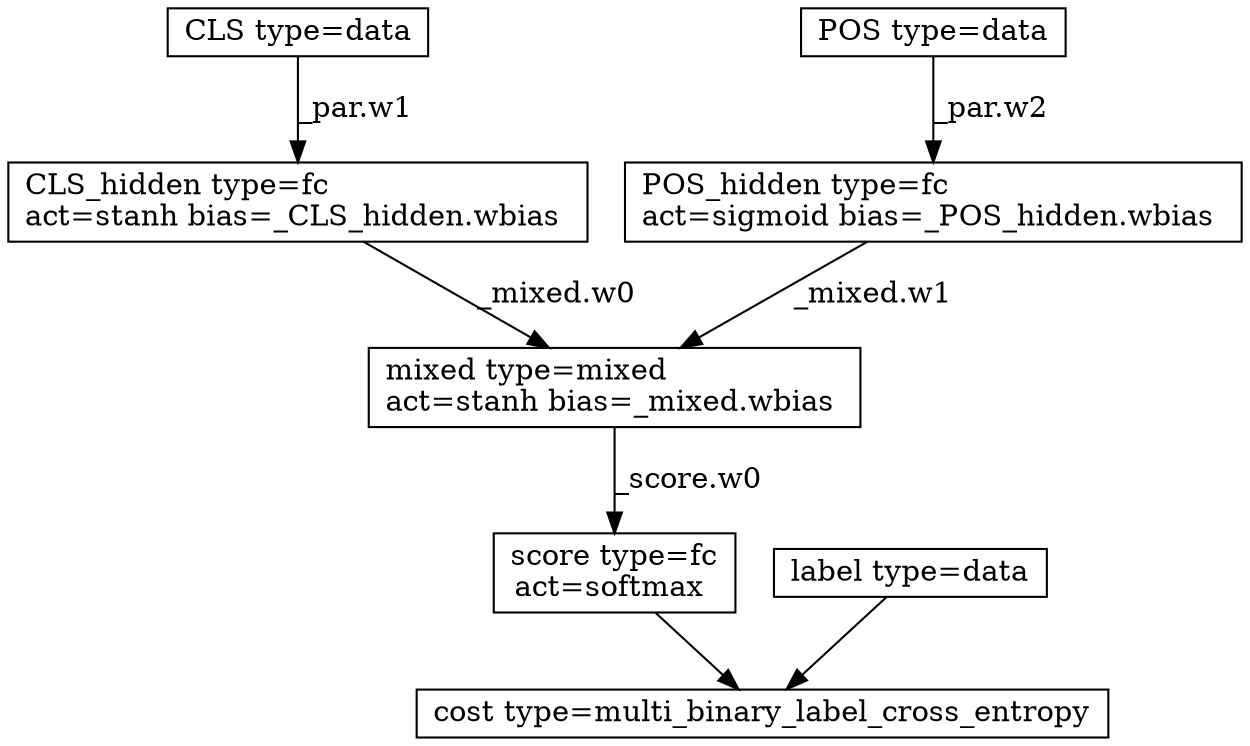 digraph graphname {
node [width=0.375,height=0.25];
l0 [label="CLS type=data", shape=box];
l1 [label="POS type=data", shape=box];
l2 [label="CLS_hidden type=fc\lact=stanh bias=_CLS_hidden.wbias ", shape=box];
l3 [label="POS_hidden type=fc\lact=sigmoid bias=_POS_hidden.wbias ", shape=box];
l4 [label="mixed type=mixed\lact=stanh bias=_mixed.wbias ", shape=box];
l5 [label="score type=fc\lact=softmax ", shape=box];
l6 [label="label type=data", shape=box];
l7 [label="cost type=multi_binary_label_cross_entropy", shape=box];
l0 -> l2 [label="_par.w1"];
l1 -> l3 [label="_par.w2"];
l2 -> l4 [label="_mixed.w0"];
l3 -> l4 [label="_mixed.w1"];
l4 -> l5 [label="_score.w0"];
l5 -> l7 [label=""];
l6 -> l7 [label=""];
}
